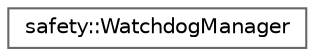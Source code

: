 digraph "Graphical Class Hierarchy"
{
 // LATEX_PDF_SIZE
  bgcolor="transparent";
  edge [fontname=Helvetica,fontsize=10,labelfontname=Helvetica,labelfontsize=10];
  node [fontname=Helvetica,fontsize=10,shape=box,height=0.2,width=0.4];
  rankdir="LR";
  Node0 [id="Node000000",label="safety::WatchdogManager",height=0.2,width=0.4,color="grey40", fillcolor="white", style="filled",URL="$d0/d9c/classsafety_1_1WatchdogManager.html",tooltip=" "];
}
